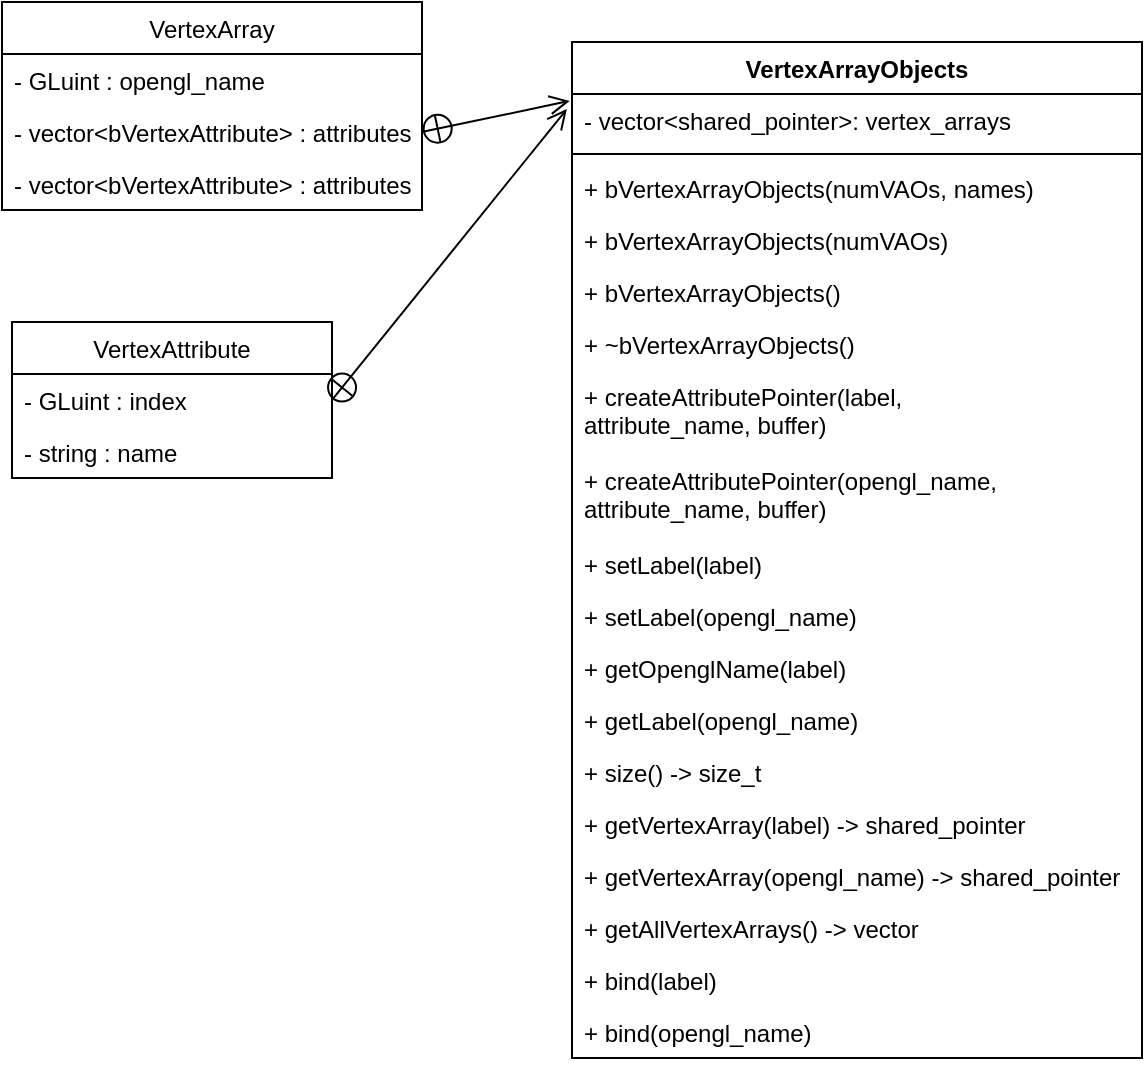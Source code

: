<mxfile version="14.6.13" type="device"><diagram id="tniwb5kHTIl4KBQ7oDJt" name="Page-1"><mxGraphModel dx="1086" dy="966" grid="1" gridSize="10" guides="1" tooltips="1" connect="1" arrows="1" fold="1" page="1" pageScale="1" pageWidth="850" pageHeight="1100" math="0" shadow="0"><root><mxCell id="0"/><mxCell id="1" parent="0"/><mxCell id="w-i1Vw4jqplgcxEvCSw5-1" value="VertexArray" style="swimlane;fontStyle=0;childLayout=stackLayout;horizontal=1;startSize=26;fillColor=none;horizontalStack=0;resizeParent=1;resizeParentMax=0;resizeLast=0;collapsible=1;marginBottom=0;" parent="1" vertex="1"><mxGeometry x="160" y="270" width="210" height="104" as="geometry"/></mxCell><mxCell id="w-i1Vw4jqplgcxEvCSw5-2" value="- GLuint : opengl_name" style="text;strokeColor=none;fillColor=none;align=left;verticalAlign=top;spacingLeft=4;spacingRight=4;overflow=hidden;rotatable=0;points=[[0,0.5],[1,0.5]];portConstraint=eastwest;" parent="w-i1Vw4jqplgcxEvCSw5-1" vertex="1"><mxGeometry y="26" width="210" height="26" as="geometry"/></mxCell><mxCell id="zi-5Cf7GpvzFZ-u2Jfc0-13" value="- vector&lt;bVertexAttribute&gt; : attributes" style="text;strokeColor=none;fillColor=none;align=left;verticalAlign=top;spacingLeft=4;spacingRight=4;overflow=hidden;rotatable=0;points=[[0,0.5],[1,0.5]];portConstraint=eastwest;" vertex="1" parent="w-i1Vw4jqplgcxEvCSw5-1"><mxGeometry y="52" width="210" height="26" as="geometry"/></mxCell><mxCell id="w-i1Vw4jqplgcxEvCSw5-6" value="- vector&lt;bVertexAttribute&gt; : attributes" style="text;strokeColor=none;fillColor=none;align=left;verticalAlign=top;spacingLeft=4;spacingRight=4;overflow=hidden;rotatable=0;points=[[0,0.5],[1,0.5]];portConstraint=eastwest;" parent="w-i1Vw4jqplgcxEvCSw5-1" vertex="1"><mxGeometry y="78" width="210" height="26" as="geometry"/></mxCell><mxCell id="w-i1Vw4jqplgcxEvCSw5-7" value="VertexArrayObjects" style="swimlane;fontStyle=1;align=center;verticalAlign=top;childLayout=stackLayout;horizontal=1;startSize=26;horizontalStack=0;resizeParent=1;resizeParentMax=0;resizeLast=0;collapsible=1;marginBottom=0;" parent="1" vertex="1"><mxGeometry x="445" y="290" width="285" height="508" as="geometry"/></mxCell><mxCell id="w-i1Vw4jqplgcxEvCSw5-8" value="- vector&lt;shared_pointer&gt;: vertex_arrays" style="text;strokeColor=none;fillColor=none;align=left;verticalAlign=top;spacingLeft=4;spacingRight=4;overflow=hidden;rotatable=0;points=[[0,0.5],[1,0.5]];portConstraint=eastwest;" parent="w-i1Vw4jqplgcxEvCSw5-7" vertex="1"><mxGeometry y="26" width="285" height="26" as="geometry"/></mxCell><mxCell id="w-i1Vw4jqplgcxEvCSw5-9" value="" style="line;strokeWidth=1;fillColor=none;align=left;verticalAlign=middle;spacingTop=-1;spacingLeft=3;spacingRight=3;rotatable=0;labelPosition=right;points=[];portConstraint=eastwest;" parent="w-i1Vw4jqplgcxEvCSw5-7" vertex="1"><mxGeometry y="52" width="285" height="8" as="geometry"/></mxCell><mxCell id="w-i1Vw4jqplgcxEvCSw5-10" value="+ bVertexArrayObjects(numVAOs, names)" style="text;strokeColor=none;fillColor=none;align=left;verticalAlign=top;spacingLeft=4;spacingRight=4;overflow=hidden;rotatable=0;points=[[0,0.5],[1,0.5]];portConstraint=eastwest;" parent="w-i1Vw4jqplgcxEvCSw5-7" vertex="1"><mxGeometry y="60" width="285" height="26" as="geometry"/></mxCell><mxCell id="g4Y8zuew7_ytVDoTeAyL-18" value="+ bVertexArrayObjects(numVAOs)" style="text;strokeColor=none;fillColor=none;align=left;verticalAlign=top;spacingLeft=4;spacingRight=4;overflow=hidden;rotatable=0;points=[[0,0.5],[1,0.5]];portConstraint=eastwest;" parent="w-i1Vw4jqplgcxEvCSw5-7" vertex="1"><mxGeometry y="86" width="285" height="26" as="geometry"/></mxCell><mxCell id="g4Y8zuew7_ytVDoTeAyL-19" value="+ bVertexArrayObjects()" style="text;strokeColor=none;fillColor=none;align=left;verticalAlign=top;spacingLeft=4;spacingRight=4;overflow=hidden;rotatable=0;points=[[0,0.5],[1,0.5]];portConstraint=eastwest;" parent="w-i1Vw4jqplgcxEvCSw5-7" vertex="1"><mxGeometry y="112" width="285" height="26" as="geometry"/></mxCell><mxCell id="g4Y8zuew7_ytVDoTeAyL-12" value="+ ~bVertexArrayObjects()" style="text;strokeColor=none;fillColor=none;align=left;verticalAlign=top;spacingLeft=4;spacingRight=4;overflow=hidden;rotatable=0;points=[[0,0.5],[1,0.5]];portConstraint=eastwest;" parent="w-i1Vw4jqplgcxEvCSw5-7" vertex="1"><mxGeometry y="138" width="285" height="26" as="geometry"/></mxCell><mxCell id="g4Y8zuew7_ytVDoTeAyL-15" value="+ createAttributePointer(label, &#10;attribute_name, buffer)" style="text;strokeColor=none;fillColor=none;align=left;verticalAlign=top;spacingLeft=4;spacingRight=4;overflow=hidden;rotatable=0;points=[[0,0.5],[1,0.5]];portConstraint=eastwest;" parent="w-i1Vw4jqplgcxEvCSw5-7" vertex="1"><mxGeometry y="164" width="285" height="42" as="geometry"/></mxCell><mxCell id="zi-5Cf7GpvzFZ-u2Jfc0-4" value="+ createAttributePointer(opengl_name, &#10;attribute_name, buffer)" style="text;strokeColor=none;fillColor=none;align=left;verticalAlign=top;spacingLeft=4;spacingRight=4;overflow=hidden;rotatable=0;points=[[0,0.5],[1,0.5]];portConstraint=eastwest;" vertex="1" parent="w-i1Vw4jqplgcxEvCSw5-7"><mxGeometry y="206" width="285" height="42" as="geometry"/></mxCell><mxCell id="g4Y8zuew7_ytVDoTeAyL-16" value="+ setLabel(label)" style="text;strokeColor=none;fillColor=none;align=left;verticalAlign=top;spacingLeft=4;spacingRight=4;overflow=hidden;rotatable=0;points=[[0,0.5],[1,0.5]];portConstraint=eastwest;" parent="w-i1Vw4jqplgcxEvCSw5-7" vertex="1"><mxGeometry y="248" width="285" height="26" as="geometry"/></mxCell><mxCell id="zi-5Cf7GpvzFZ-u2Jfc0-5" value="+ setLabel(opengl_name)" style="text;strokeColor=none;fillColor=none;align=left;verticalAlign=top;spacingLeft=4;spacingRight=4;overflow=hidden;rotatable=0;points=[[0,0.5],[1,0.5]];portConstraint=eastwest;" vertex="1" parent="w-i1Vw4jqplgcxEvCSw5-7"><mxGeometry y="274" width="285" height="26" as="geometry"/></mxCell><mxCell id="31Ug479R4X8OzpgTSZJ5-1" value="+ getOpenglName(label)" style="text;strokeColor=none;fillColor=none;align=left;verticalAlign=top;spacingLeft=4;spacingRight=4;overflow=hidden;rotatable=0;points=[[0,0.5],[1,0.5]];portConstraint=eastwest;" parent="w-i1Vw4jqplgcxEvCSw5-7" vertex="1"><mxGeometry y="300" width="285" height="26" as="geometry"/></mxCell><mxCell id="zi-5Cf7GpvzFZ-u2Jfc0-6" value="+ getLabel(opengl_name)" style="text;strokeColor=none;fillColor=none;align=left;verticalAlign=top;spacingLeft=4;spacingRight=4;overflow=hidden;rotatable=0;points=[[0,0.5],[1,0.5]];portConstraint=eastwest;" vertex="1" parent="w-i1Vw4jqplgcxEvCSw5-7"><mxGeometry y="326" width="285" height="26" as="geometry"/></mxCell><mxCell id="fjNXIF9rHRlTtDpAhArZ-1" value="+ size() -&gt; size_t" style="text;strokeColor=none;fillColor=none;align=left;verticalAlign=top;spacingLeft=4;spacingRight=4;overflow=hidden;rotatable=0;points=[[0,0.5],[1,0.5]];portConstraint=eastwest;" parent="w-i1Vw4jqplgcxEvCSw5-7" vertex="1"><mxGeometry y="352" width="285" height="26" as="geometry"/></mxCell><mxCell id="fjNXIF9rHRlTtDpAhArZ-2" value="+ getVertexArray(label) -&gt; shared_pointer" style="text;strokeColor=none;fillColor=none;align=left;verticalAlign=top;spacingLeft=4;spacingRight=4;overflow=hidden;rotatable=0;points=[[0,0.5],[1,0.5]];portConstraint=eastwest;" parent="w-i1Vw4jqplgcxEvCSw5-7" vertex="1"><mxGeometry y="378" width="285" height="26" as="geometry"/></mxCell><mxCell id="zi-5Cf7GpvzFZ-u2Jfc0-3" value="+ getVertexArray(opengl_name) -&gt; shared_pointer" style="text;strokeColor=none;fillColor=none;align=left;verticalAlign=top;spacingLeft=4;spacingRight=4;overflow=hidden;rotatable=0;points=[[0,0.5],[1,0.5]];portConstraint=eastwest;" vertex="1" parent="w-i1Vw4jqplgcxEvCSw5-7"><mxGeometry y="404" width="285" height="26" as="geometry"/></mxCell><mxCell id="fjNXIF9rHRlTtDpAhArZ-3" value="+ getAllVertexArrays() -&gt; vector" style="text;strokeColor=none;fillColor=none;align=left;verticalAlign=top;spacingLeft=4;spacingRight=4;overflow=hidden;rotatable=0;points=[[0,0.5],[1,0.5]];portConstraint=eastwest;" parent="w-i1Vw4jqplgcxEvCSw5-7" vertex="1"><mxGeometry y="430" width="285" height="26" as="geometry"/></mxCell><mxCell id="zi-5Cf7GpvzFZ-u2Jfc0-1" value="+ bind(label)" style="text;strokeColor=none;fillColor=none;align=left;verticalAlign=top;spacingLeft=4;spacingRight=4;overflow=hidden;rotatable=0;points=[[0,0.5],[1,0.5]];portConstraint=eastwest;" vertex="1" parent="w-i1Vw4jqplgcxEvCSw5-7"><mxGeometry y="456" width="285" height="26" as="geometry"/></mxCell><mxCell id="zi-5Cf7GpvzFZ-u2Jfc0-2" value="+ bind(opengl_name)" style="text;strokeColor=none;fillColor=none;align=left;verticalAlign=top;spacingLeft=4;spacingRight=4;overflow=hidden;rotatable=0;points=[[0,0.5],[1,0.5]];portConstraint=eastwest;" vertex="1" parent="w-i1Vw4jqplgcxEvCSw5-7"><mxGeometry y="482" width="285" height="26" as="geometry"/></mxCell><mxCell id="w-i1Vw4jqplgcxEvCSw5-12" value="" style="endArrow=open;startArrow=circlePlus;endFill=0;startFill=0;endSize=8;html=1;exitX=1;exitY=0.5;exitDx=0;exitDy=0;entryX=-0.004;entryY=0.058;entryDx=0;entryDy=0;entryPerimeter=0;" parent="1" target="w-i1Vw4jqplgcxEvCSw5-7" edge="1"><mxGeometry width="160" relative="1" as="geometry"><mxPoint x="370" y="335" as="sourcePoint"/><mxPoint x="515" y="440" as="targetPoint"/></mxGeometry></mxCell><mxCell id="31Ug479R4X8OzpgTSZJ5-6" value="" style="endArrow=open;startArrow=circlePlus;endFill=0;startFill=0;endSize=8;html=1;entryX=-0.009;entryY=0.066;entryDx=0;entryDy=0;exitX=1;exitY=0.5;exitDx=0;exitDy=0;entryPerimeter=0;" parent="1" source="31Ug479R4X8OzpgTSZJ5-24" target="w-i1Vw4jqplgcxEvCSw5-7" edge="1"><mxGeometry width="160" relative="1" as="geometry"><mxPoint x="325" y="547" as="sourcePoint"/><mxPoint x="245" y="220" as="targetPoint"/></mxGeometry></mxCell><mxCell id="31Ug479R4X8OzpgTSZJ5-23" value="VertexAttribute" style="swimlane;fontStyle=0;childLayout=stackLayout;horizontal=1;startSize=26;fillColor=none;horizontalStack=0;resizeParent=1;resizeParentMax=0;resizeLast=0;collapsible=1;marginBottom=0;" parent="1" vertex="1"><mxGeometry x="165" y="430" width="160" height="78" as="geometry"/></mxCell><mxCell id="31Ug479R4X8OzpgTSZJ5-24" value="- GLuint : index" style="text;strokeColor=none;fillColor=none;align=left;verticalAlign=top;spacingLeft=4;spacingRight=4;overflow=hidden;rotatable=0;points=[[0,0.5],[1,0.5]];portConstraint=eastwest;" parent="31Ug479R4X8OzpgTSZJ5-23" vertex="1"><mxGeometry y="26" width="160" height="26" as="geometry"/></mxCell><mxCell id="31Ug479R4X8OzpgTSZJ5-25" value="- string : name" style="text;strokeColor=none;fillColor=none;align=left;verticalAlign=top;spacingLeft=4;spacingRight=4;overflow=hidden;rotatable=0;points=[[0,0.5],[1,0.5]];portConstraint=eastwest;" parent="31Ug479R4X8OzpgTSZJ5-23" vertex="1"><mxGeometry y="52" width="160" height="26" as="geometry"/></mxCell></root></mxGraphModel></diagram></mxfile>